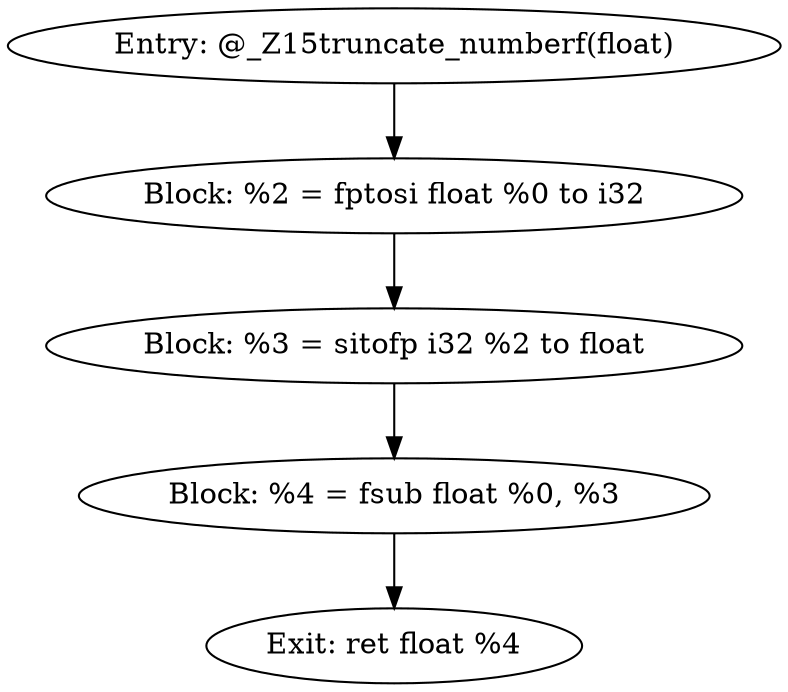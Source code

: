 digraph ControlFlowGraph {
    // Nodes
    Entry [label="Entry: @_Z15truncate_numberf(float)"];
    Block1 [label="Block: %2 = fptosi float %0 to i32"];
    Block2 [label="Block: %3 = sitofp i32 %2 to float"];
    Block3 [label="Block: %4 = fsub float %0, %3"];
    Exit [label="Exit: ret float %4"];

    // Edges
    Entry -> Block1;
    Block1 -> Block2;
    Block2 -> Block3;
    Block3 -> Exit;
}